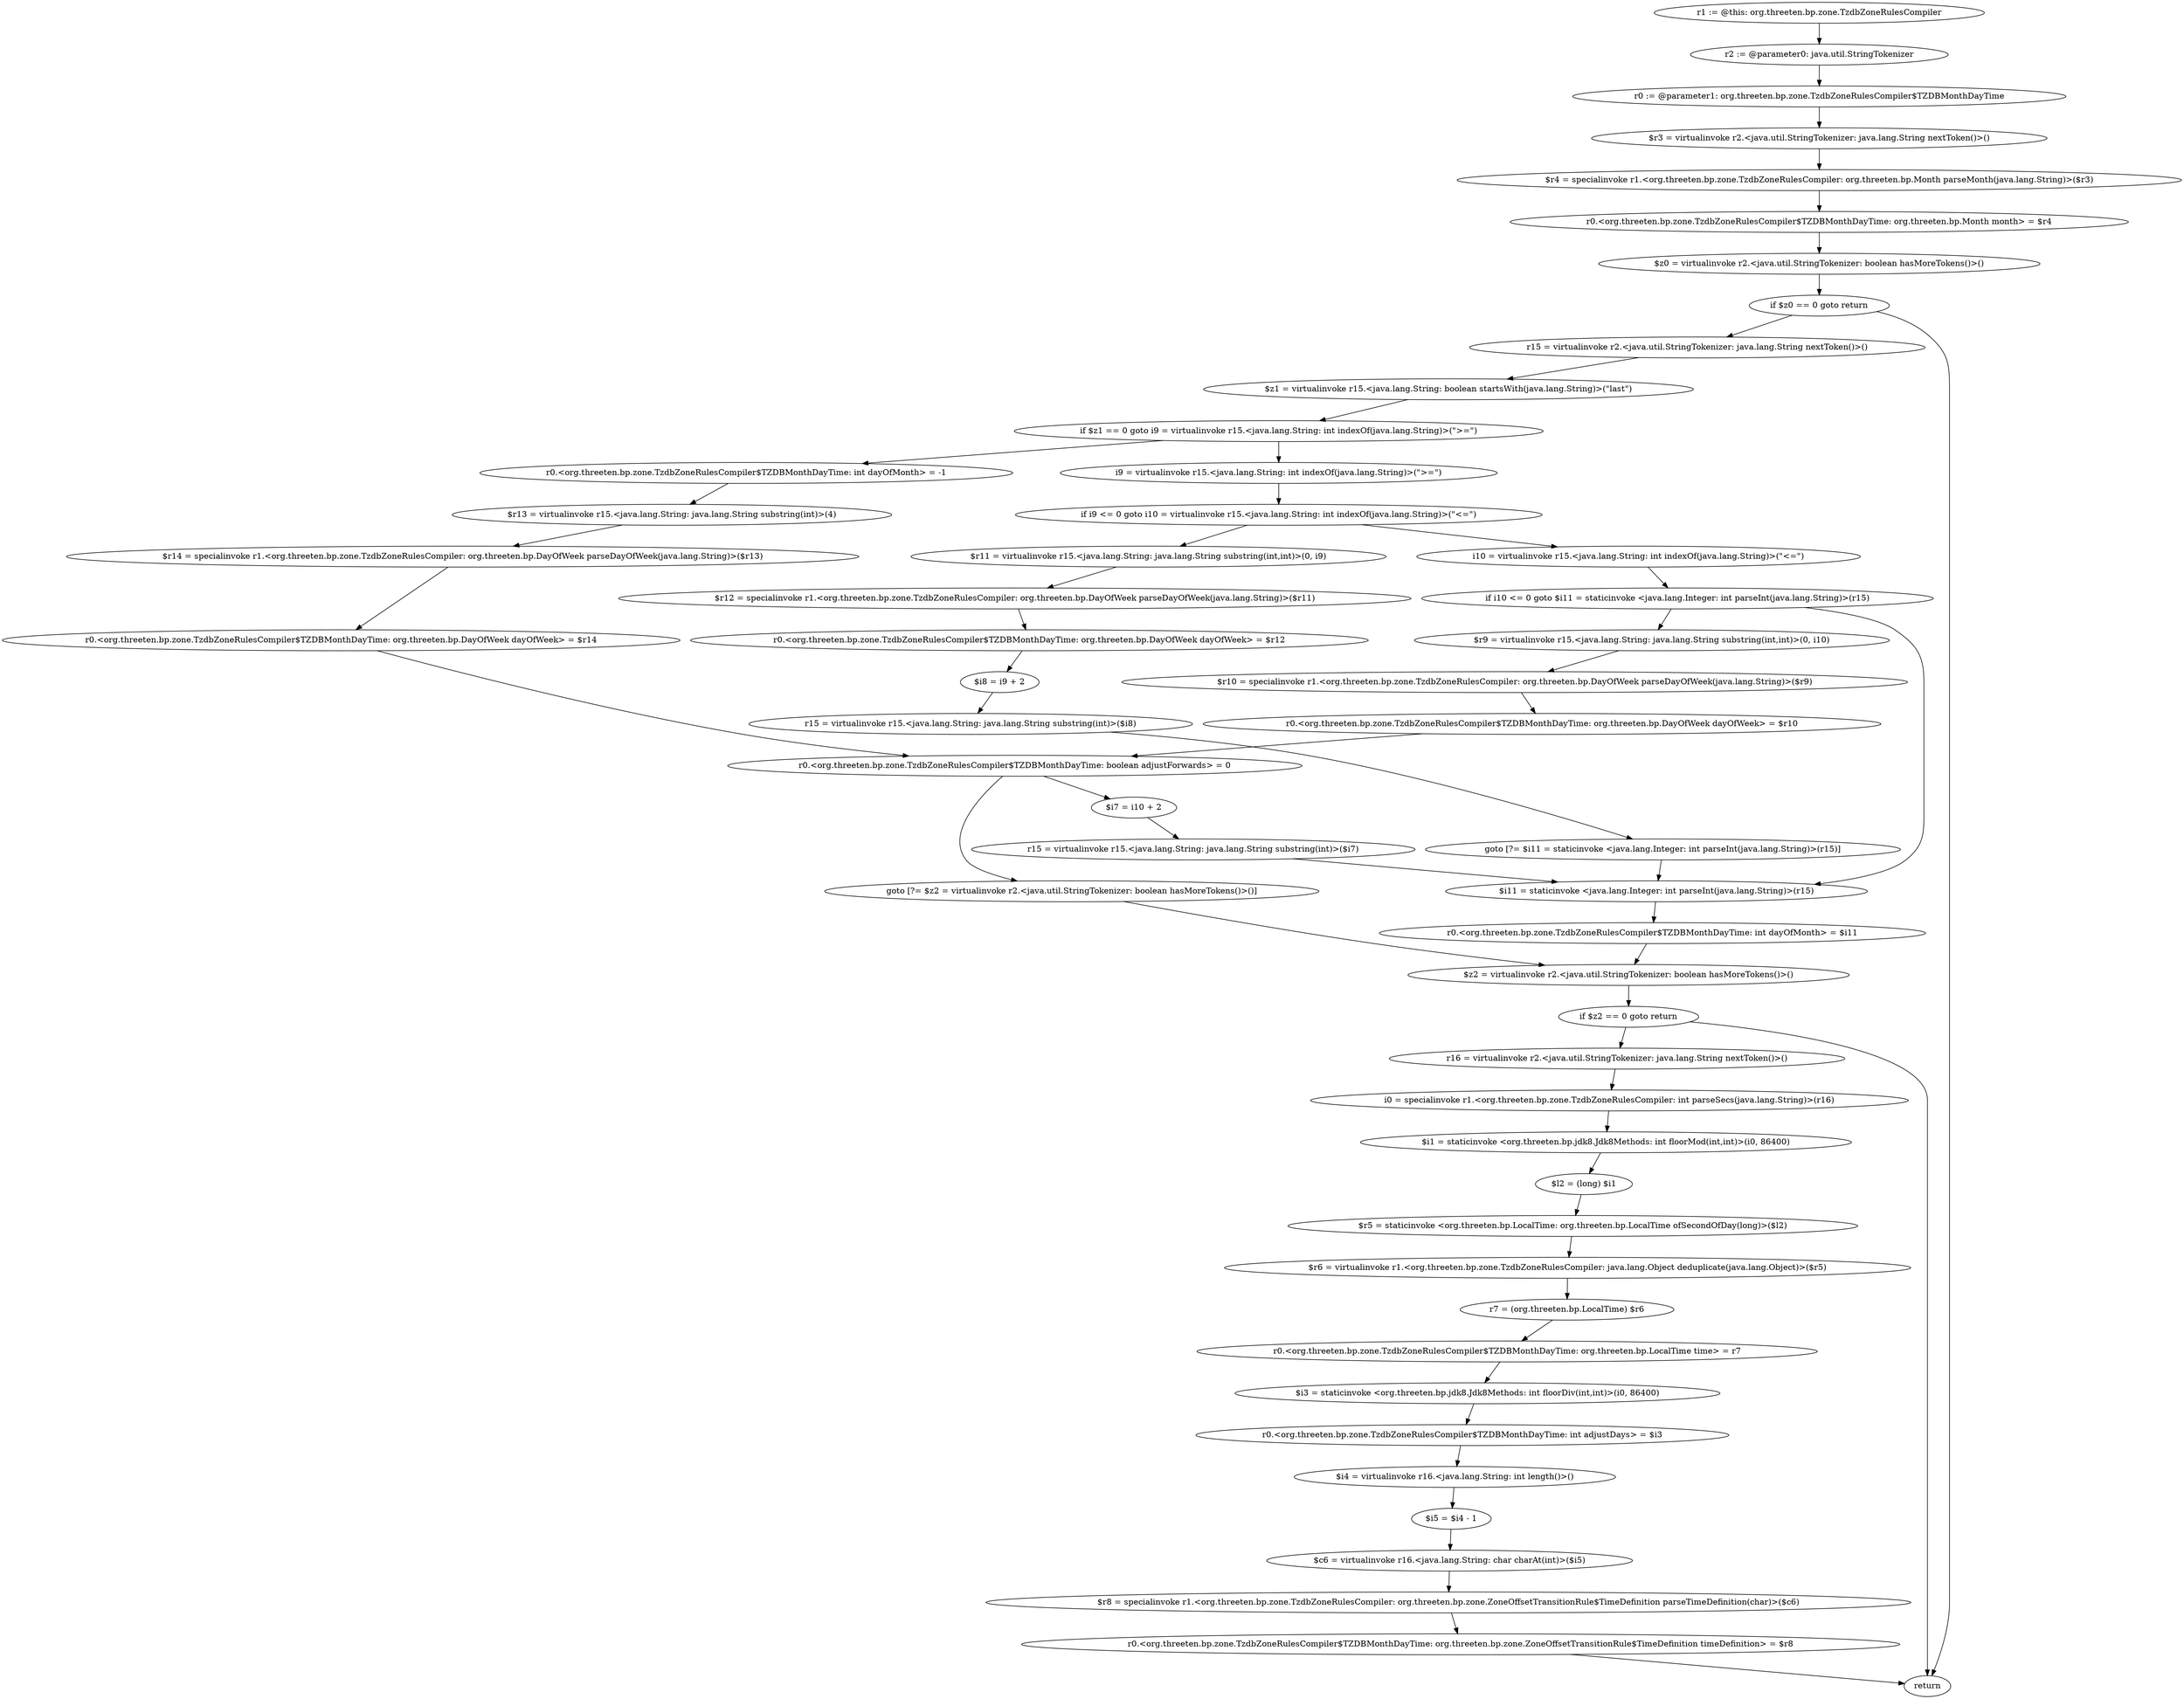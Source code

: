 digraph "unitGraph" {
    "r1 := @this: org.threeten.bp.zone.TzdbZoneRulesCompiler"
    "r2 := @parameter0: java.util.StringTokenizer"
    "r0 := @parameter1: org.threeten.bp.zone.TzdbZoneRulesCompiler$TZDBMonthDayTime"
    "$r3 = virtualinvoke r2.<java.util.StringTokenizer: java.lang.String nextToken()>()"
    "$r4 = specialinvoke r1.<org.threeten.bp.zone.TzdbZoneRulesCompiler: org.threeten.bp.Month parseMonth(java.lang.String)>($r3)"
    "r0.<org.threeten.bp.zone.TzdbZoneRulesCompiler$TZDBMonthDayTime: org.threeten.bp.Month month> = $r4"
    "$z0 = virtualinvoke r2.<java.util.StringTokenizer: boolean hasMoreTokens()>()"
    "if $z0 == 0 goto return"
    "r15 = virtualinvoke r2.<java.util.StringTokenizer: java.lang.String nextToken()>()"
    "$z1 = virtualinvoke r15.<java.lang.String: boolean startsWith(java.lang.String)>(\"last\")"
    "if $z1 == 0 goto i9 = virtualinvoke r15.<java.lang.String: int indexOf(java.lang.String)>(\">=\")"
    "r0.<org.threeten.bp.zone.TzdbZoneRulesCompiler$TZDBMonthDayTime: int dayOfMonth> = -1"
    "$r13 = virtualinvoke r15.<java.lang.String: java.lang.String substring(int)>(4)"
    "$r14 = specialinvoke r1.<org.threeten.bp.zone.TzdbZoneRulesCompiler: org.threeten.bp.DayOfWeek parseDayOfWeek(java.lang.String)>($r13)"
    "r0.<org.threeten.bp.zone.TzdbZoneRulesCompiler$TZDBMonthDayTime: org.threeten.bp.DayOfWeek dayOfWeek> = $r14"
    "r0.<org.threeten.bp.zone.TzdbZoneRulesCompiler$TZDBMonthDayTime: boolean adjustForwards> = 0"
    "goto [?= $z2 = virtualinvoke r2.<java.util.StringTokenizer: boolean hasMoreTokens()>()]"
    "i9 = virtualinvoke r15.<java.lang.String: int indexOf(java.lang.String)>(\">=\")"
    "if i9 <= 0 goto i10 = virtualinvoke r15.<java.lang.String: int indexOf(java.lang.String)>(\"<=\")"
    "$r11 = virtualinvoke r15.<java.lang.String: java.lang.String substring(int,int)>(0, i9)"
    "$r12 = specialinvoke r1.<org.threeten.bp.zone.TzdbZoneRulesCompiler: org.threeten.bp.DayOfWeek parseDayOfWeek(java.lang.String)>($r11)"
    "r0.<org.threeten.bp.zone.TzdbZoneRulesCompiler$TZDBMonthDayTime: org.threeten.bp.DayOfWeek dayOfWeek> = $r12"
    "$i8 = i9 + 2"
    "r15 = virtualinvoke r15.<java.lang.String: java.lang.String substring(int)>($i8)"
    "goto [?= $i11 = staticinvoke <java.lang.Integer: int parseInt(java.lang.String)>(r15)]"
    "i10 = virtualinvoke r15.<java.lang.String: int indexOf(java.lang.String)>(\"<=\")"
    "if i10 <= 0 goto $i11 = staticinvoke <java.lang.Integer: int parseInt(java.lang.String)>(r15)"
    "$r9 = virtualinvoke r15.<java.lang.String: java.lang.String substring(int,int)>(0, i10)"
    "$r10 = specialinvoke r1.<org.threeten.bp.zone.TzdbZoneRulesCompiler: org.threeten.bp.DayOfWeek parseDayOfWeek(java.lang.String)>($r9)"
    "r0.<org.threeten.bp.zone.TzdbZoneRulesCompiler$TZDBMonthDayTime: org.threeten.bp.DayOfWeek dayOfWeek> = $r10"
    "$i7 = i10 + 2"
    "r15 = virtualinvoke r15.<java.lang.String: java.lang.String substring(int)>($i7)"
    "$i11 = staticinvoke <java.lang.Integer: int parseInt(java.lang.String)>(r15)"
    "r0.<org.threeten.bp.zone.TzdbZoneRulesCompiler$TZDBMonthDayTime: int dayOfMonth> = $i11"
    "$z2 = virtualinvoke r2.<java.util.StringTokenizer: boolean hasMoreTokens()>()"
    "if $z2 == 0 goto return"
    "r16 = virtualinvoke r2.<java.util.StringTokenizer: java.lang.String nextToken()>()"
    "i0 = specialinvoke r1.<org.threeten.bp.zone.TzdbZoneRulesCompiler: int parseSecs(java.lang.String)>(r16)"
    "$i1 = staticinvoke <org.threeten.bp.jdk8.Jdk8Methods: int floorMod(int,int)>(i0, 86400)"
    "$l2 = (long) $i1"
    "$r5 = staticinvoke <org.threeten.bp.LocalTime: org.threeten.bp.LocalTime ofSecondOfDay(long)>($l2)"
    "$r6 = virtualinvoke r1.<org.threeten.bp.zone.TzdbZoneRulesCompiler: java.lang.Object deduplicate(java.lang.Object)>($r5)"
    "r7 = (org.threeten.bp.LocalTime) $r6"
    "r0.<org.threeten.bp.zone.TzdbZoneRulesCompiler$TZDBMonthDayTime: org.threeten.bp.LocalTime time> = r7"
    "$i3 = staticinvoke <org.threeten.bp.jdk8.Jdk8Methods: int floorDiv(int,int)>(i0, 86400)"
    "r0.<org.threeten.bp.zone.TzdbZoneRulesCompiler$TZDBMonthDayTime: int adjustDays> = $i3"
    "$i4 = virtualinvoke r16.<java.lang.String: int length()>()"
    "$i5 = $i4 - 1"
    "$c6 = virtualinvoke r16.<java.lang.String: char charAt(int)>($i5)"
    "$r8 = specialinvoke r1.<org.threeten.bp.zone.TzdbZoneRulesCompiler: org.threeten.bp.zone.ZoneOffsetTransitionRule$TimeDefinition parseTimeDefinition(char)>($c6)"
    "r0.<org.threeten.bp.zone.TzdbZoneRulesCompiler$TZDBMonthDayTime: org.threeten.bp.zone.ZoneOffsetTransitionRule$TimeDefinition timeDefinition> = $r8"
    "return"
    "r1 := @this: org.threeten.bp.zone.TzdbZoneRulesCompiler"->"r2 := @parameter0: java.util.StringTokenizer";
    "r2 := @parameter0: java.util.StringTokenizer"->"r0 := @parameter1: org.threeten.bp.zone.TzdbZoneRulesCompiler$TZDBMonthDayTime";
    "r0 := @parameter1: org.threeten.bp.zone.TzdbZoneRulesCompiler$TZDBMonthDayTime"->"$r3 = virtualinvoke r2.<java.util.StringTokenizer: java.lang.String nextToken()>()";
    "$r3 = virtualinvoke r2.<java.util.StringTokenizer: java.lang.String nextToken()>()"->"$r4 = specialinvoke r1.<org.threeten.bp.zone.TzdbZoneRulesCompiler: org.threeten.bp.Month parseMonth(java.lang.String)>($r3)";
    "$r4 = specialinvoke r1.<org.threeten.bp.zone.TzdbZoneRulesCompiler: org.threeten.bp.Month parseMonth(java.lang.String)>($r3)"->"r0.<org.threeten.bp.zone.TzdbZoneRulesCompiler$TZDBMonthDayTime: org.threeten.bp.Month month> = $r4";
    "r0.<org.threeten.bp.zone.TzdbZoneRulesCompiler$TZDBMonthDayTime: org.threeten.bp.Month month> = $r4"->"$z0 = virtualinvoke r2.<java.util.StringTokenizer: boolean hasMoreTokens()>()";
    "$z0 = virtualinvoke r2.<java.util.StringTokenizer: boolean hasMoreTokens()>()"->"if $z0 == 0 goto return";
    "if $z0 == 0 goto return"->"r15 = virtualinvoke r2.<java.util.StringTokenizer: java.lang.String nextToken()>()";
    "if $z0 == 0 goto return"->"return";
    "r15 = virtualinvoke r2.<java.util.StringTokenizer: java.lang.String nextToken()>()"->"$z1 = virtualinvoke r15.<java.lang.String: boolean startsWith(java.lang.String)>(\"last\")";
    "$z1 = virtualinvoke r15.<java.lang.String: boolean startsWith(java.lang.String)>(\"last\")"->"if $z1 == 0 goto i9 = virtualinvoke r15.<java.lang.String: int indexOf(java.lang.String)>(\">=\")";
    "if $z1 == 0 goto i9 = virtualinvoke r15.<java.lang.String: int indexOf(java.lang.String)>(\">=\")"->"r0.<org.threeten.bp.zone.TzdbZoneRulesCompiler$TZDBMonthDayTime: int dayOfMonth> = -1";
    "if $z1 == 0 goto i9 = virtualinvoke r15.<java.lang.String: int indexOf(java.lang.String)>(\">=\")"->"i9 = virtualinvoke r15.<java.lang.String: int indexOf(java.lang.String)>(\">=\")";
    "r0.<org.threeten.bp.zone.TzdbZoneRulesCompiler$TZDBMonthDayTime: int dayOfMonth> = -1"->"$r13 = virtualinvoke r15.<java.lang.String: java.lang.String substring(int)>(4)";
    "$r13 = virtualinvoke r15.<java.lang.String: java.lang.String substring(int)>(4)"->"$r14 = specialinvoke r1.<org.threeten.bp.zone.TzdbZoneRulesCompiler: org.threeten.bp.DayOfWeek parseDayOfWeek(java.lang.String)>($r13)";
    "$r14 = specialinvoke r1.<org.threeten.bp.zone.TzdbZoneRulesCompiler: org.threeten.bp.DayOfWeek parseDayOfWeek(java.lang.String)>($r13)"->"r0.<org.threeten.bp.zone.TzdbZoneRulesCompiler$TZDBMonthDayTime: org.threeten.bp.DayOfWeek dayOfWeek> = $r14";
    "r0.<org.threeten.bp.zone.TzdbZoneRulesCompiler$TZDBMonthDayTime: org.threeten.bp.DayOfWeek dayOfWeek> = $r14"->"r0.<org.threeten.bp.zone.TzdbZoneRulesCompiler$TZDBMonthDayTime: boolean adjustForwards> = 0";
    "r0.<org.threeten.bp.zone.TzdbZoneRulesCompiler$TZDBMonthDayTime: boolean adjustForwards> = 0"->"goto [?= $z2 = virtualinvoke r2.<java.util.StringTokenizer: boolean hasMoreTokens()>()]";
    "goto [?= $z2 = virtualinvoke r2.<java.util.StringTokenizer: boolean hasMoreTokens()>()]"->"$z2 = virtualinvoke r2.<java.util.StringTokenizer: boolean hasMoreTokens()>()";
    "i9 = virtualinvoke r15.<java.lang.String: int indexOf(java.lang.String)>(\">=\")"->"if i9 <= 0 goto i10 = virtualinvoke r15.<java.lang.String: int indexOf(java.lang.String)>(\"<=\")";
    "if i9 <= 0 goto i10 = virtualinvoke r15.<java.lang.String: int indexOf(java.lang.String)>(\"<=\")"->"$r11 = virtualinvoke r15.<java.lang.String: java.lang.String substring(int,int)>(0, i9)";
    "if i9 <= 0 goto i10 = virtualinvoke r15.<java.lang.String: int indexOf(java.lang.String)>(\"<=\")"->"i10 = virtualinvoke r15.<java.lang.String: int indexOf(java.lang.String)>(\"<=\")";
    "$r11 = virtualinvoke r15.<java.lang.String: java.lang.String substring(int,int)>(0, i9)"->"$r12 = specialinvoke r1.<org.threeten.bp.zone.TzdbZoneRulesCompiler: org.threeten.bp.DayOfWeek parseDayOfWeek(java.lang.String)>($r11)";
    "$r12 = specialinvoke r1.<org.threeten.bp.zone.TzdbZoneRulesCompiler: org.threeten.bp.DayOfWeek parseDayOfWeek(java.lang.String)>($r11)"->"r0.<org.threeten.bp.zone.TzdbZoneRulesCompiler$TZDBMonthDayTime: org.threeten.bp.DayOfWeek dayOfWeek> = $r12";
    "r0.<org.threeten.bp.zone.TzdbZoneRulesCompiler$TZDBMonthDayTime: org.threeten.bp.DayOfWeek dayOfWeek> = $r12"->"$i8 = i9 + 2";
    "$i8 = i9 + 2"->"r15 = virtualinvoke r15.<java.lang.String: java.lang.String substring(int)>($i8)";
    "r15 = virtualinvoke r15.<java.lang.String: java.lang.String substring(int)>($i8)"->"goto [?= $i11 = staticinvoke <java.lang.Integer: int parseInt(java.lang.String)>(r15)]";
    "goto [?= $i11 = staticinvoke <java.lang.Integer: int parseInt(java.lang.String)>(r15)]"->"$i11 = staticinvoke <java.lang.Integer: int parseInt(java.lang.String)>(r15)";
    "i10 = virtualinvoke r15.<java.lang.String: int indexOf(java.lang.String)>(\"<=\")"->"if i10 <= 0 goto $i11 = staticinvoke <java.lang.Integer: int parseInt(java.lang.String)>(r15)";
    "if i10 <= 0 goto $i11 = staticinvoke <java.lang.Integer: int parseInt(java.lang.String)>(r15)"->"$r9 = virtualinvoke r15.<java.lang.String: java.lang.String substring(int,int)>(0, i10)";
    "if i10 <= 0 goto $i11 = staticinvoke <java.lang.Integer: int parseInt(java.lang.String)>(r15)"->"$i11 = staticinvoke <java.lang.Integer: int parseInt(java.lang.String)>(r15)";
    "$r9 = virtualinvoke r15.<java.lang.String: java.lang.String substring(int,int)>(0, i10)"->"$r10 = specialinvoke r1.<org.threeten.bp.zone.TzdbZoneRulesCompiler: org.threeten.bp.DayOfWeek parseDayOfWeek(java.lang.String)>($r9)";
    "$r10 = specialinvoke r1.<org.threeten.bp.zone.TzdbZoneRulesCompiler: org.threeten.bp.DayOfWeek parseDayOfWeek(java.lang.String)>($r9)"->"r0.<org.threeten.bp.zone.TzdbZoneRulesCompiler$TZDBMonthDayTime: org.threeten.bp.DayOfWeek dayOfWeek> = $r10";
    "r0.<org.threeten.bp.zone.TzdbZoneRulesCompiler$TZDBMonthDayTime: org.threeten.bp.DayOfWeek dayOfWeek> = $r10"->"r0.<org.threeten.bp.zone.TzdbZoneRulesCompiler$TZDBMonthDayTime: boolean adjustForwards> = 0";
    "r0.<org.threeten.bp.zone.TzdbZoneRulesCompiler$TZDBMonthDayTime: boolean adjustForwards> = 0"->"$i7 = i10 + 2";
    "$i7 = i10 + 2"->"r15 = virtualinvoke r15.<java.lang.String: java.lang.String substring(int)>($i7)";
    "r15 = virtualinvoke r15.<java.lang.String: java.lang.String substring(int)>($i7)"->"$i11 = staticinvoke <java.lang.Integer: int parseInt(java.lang.String)>(r15)";
    "$i11 = staticinvoke <java.lang.Integer: int parseInt(java.lang.String)>(r15)"->"r0.<org.threeten.bp.zone.TzdbZoneRulesCompiler$TZDBMonthDayTime: int dayOfMonth> = $i11";
    "r0.<org.threeten.bp.zone.TzdbZoneRulesCompiler$TZDBMonthDayTime: int dayOfMonth> = $i11"->"$z2 = virtualinvoke r2.<java.util.StringTokenizer: boolean hasMoreTokens()>()";
    "$z2 = virtualinvoke r2.<java.util.StringTokenizer: boolean hasMoreTokens()>()"->"if $z2 == 0 goto return";
    "if $z2 == 0 goto return"->"r16 = virtualinvoke r2.<java.util.StringTokenizer: java.lang.String nextToken()>()";
    "if $z2 == 0 goto return"->"return";
    "r16 = virtualinvoke r2.<java.util.StringTokenizer: java.lang.String nextToken()>()"->"i0 = specialinvoke r1.<org.threeten.bp.zone.TzdbZoneRulesCompiler: int parseSecs(java.lang.String)>(r16)";
    "i0 = specialinvoke r1.<org.threeten.bp.zone.TzdbZoneRulesCompiler: int parseSecs(java.lang.String)>(r16)"->"$i1 = staticinvoke <org.threeten.bp.jdk8.Jdk8Methods: int floorMod(int,int)>(i0, 86400)";
    "$i1 = staticinvoke <org.threeten.bp.jdk8.Jdk8Methods: int floorMod(int,int)>(i0, 86400)"->"$l2 = (long) $i1";
    "$l2 = (long) $i1"->"$r5 = staticinvoke <org.threeten.bp.LocalTime: org.threeten.bp.LocalTime ofSecondOfDay(long)>($l2)";
    "$r5 = staticinvoke <org.threeten.bp.LocalTime: org.threeten.bp.LocalTime ofSecondOfDay(long)>($l2)"->"$r6 = virtualinvoke r1.<org.threeten.bp.zone.TzdbZoneRulesCompiler: java.lang.Object deduplicate(java.lang.Object)>($r5)";
    "$r6 = virtualinvoke r1.<org.threeten.bp.zone.TzdbZoneRulesCompiler: java.lang.Object deduplicate(java.lang.Object)>($r5)"->"r7 = (org.threeten.bp.LocalTime) $r6";
    "r7 = (org.threeten.bp.LocalTime) $r6"->"r0.<org.threeten.bp.zone.TzdbZoneRulesCompiler$TZDBMonthDayTime: org.threeten.bp.LocalTime time> = r7";
    "r0.<org.threeten.bp.zone.TzdbZoneRulesCompiler$TZDBMonthDayTime: org.threeten.bp.LocalTime time> = r7"->"$i3 = staticinvoke <org.threeten.bp.jdk8.Jdk8Methods: int floorDiv(int,int)>(i0, 86400)";
    "$i3 = staticinvoke <org.threeten.bp.jdk8.Jdk8Methods: int floorDiv(int,int)>(i0, 86400)"->"r0.<org.threeten.bp.zone.TzdbZoneRulesCompiler$TZDBMonthDayTime: int adjustDays> = $i3";
    "r0.<org.threeten.bp.zone.TzdbZoneRulesCompiler$TZDBMonthDayTime: int adjustDays> = $i3"->"$i4 = virtualinvoke r16.<java.lang.String: int length()>()";
    "$i4 = virtualinvoke r16.<java.lang.String: int length()>()"->"$i5 = $i4 - 1";
    "$i5 = $i4 - 1"->"$c6 = virtualinvoke r16.<java.lang.String: char charAt(int)>($i5)";
    "$c6 = virtualinvoke r16.<java.lang.String: char charAt(int)>($i5)"->"$r8 = specialinvoke r1.<org.threeten.bp.zone.TzdbZoneRulesCompiler: org.threeten.bp.zone.ZoneOffsetTransitionRule$TimeDefinition parseTimeDefinition(char)>($c6)";
    "$r8 = specialinvoke r1.<org.threeten.bp.zone.TzdbZoneRulesCompiler: org.threeten.bp.zone.ZoneOffsetTransitionRule$TimeDefinition parseTimeDefinition(char)>($c6)"->"r0.<org.threeten.bp.zone.TzdbZoneRulesCompiler$TZDBMonthDayTime: org.threeten.bp.zone.ZoneOffsetTransitionRule$TimeDefinition timeDefinition> = $r8";
    "r0.<org.threeten.bp.zone.TzdbZoneRulesCompiler$TZDBMonthDayTime: org.threeten.bp.zone.ZoneOffsetTransitionRule$TimeDefinition timeDefinition> = $r8"->"return";
}
